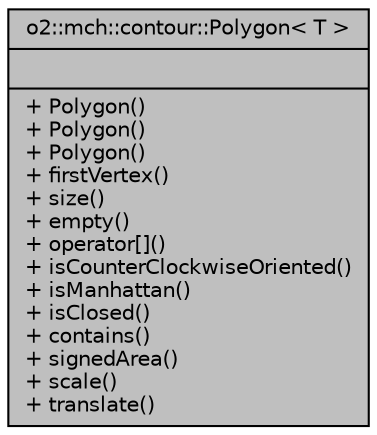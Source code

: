 digraph "o2::mch::contour::Polygon&lt; T &gt;"
{
 // INTERACTIVE_SVG=YES
  bgcolor="transparent";
  edge [fontname="Helvetica",fontsize="10",labelfontname="Helvetica",labelfontsize="10"];
  node [fontname="Helvetica",fontsize="10",shape=record];
  Node1 [label="{o2::mch::contour::Polygon\< T \>\n||+ Polygon()\l+ Polygon()\l+ Polygon()\l+ firstVertex()\l+ size()\l+ empty()\l+ operator[]()\l+ isCounterClockwiseOriented()\l+ isManhattan()\l+ isClosed()\l+ contains()\l+ signedArea()\l+ scale()\l+ translate()\l}",height=0.2,width=0.4,color="black", fillcolor="grey75", style="filled", fontcolor="black"];
}
